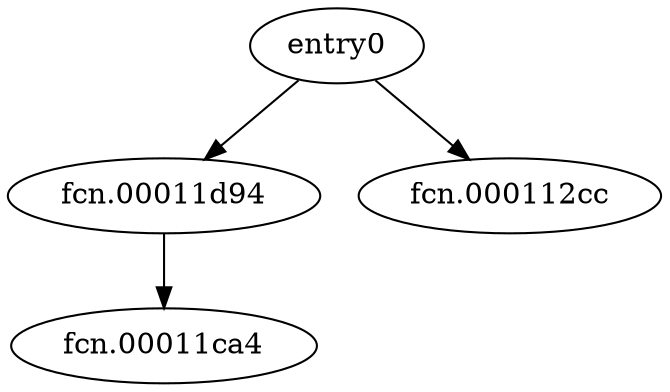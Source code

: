 digraph code {
  "0x0001120c" [label="entry0"];
  "0x0001120c" -> "0x00011d94";
  "0x00011d94" [label="fcn.00011d94"];
  "0x0001120c" -> "0x000112cc";
  "0x000112cc" [label="fcn.000112cc"];
  "0x00011d94" [label="fcn.00011d94"];
  "0x00011d94" -> "0x00011ca4";
  "0x00011ca4" [label="fcn.00011ca4"];
}